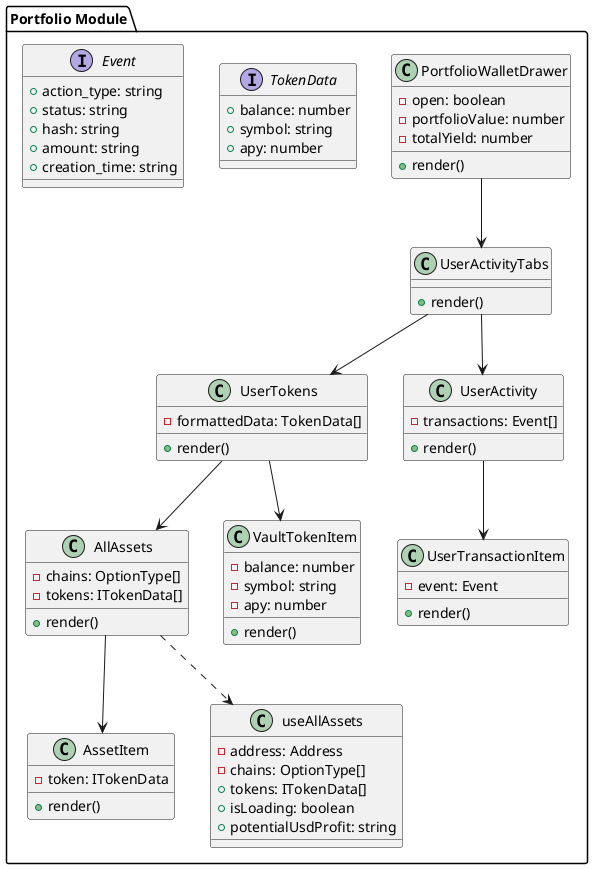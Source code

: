 @startuml

package "Portfolio Module" as portfolio {
    class PortfolioWalletDrawer {
        -open: boolean
        -portfolioValue: number
        -totalYield: number
        +render()
    }

    class UserActivityTabs {
        +render()
    }

    class UserTokens {
        -formattedData: TokenData[]
        +render()
    }

    class UserActivity {
        -transactions: Event[]
        +render()
    }

    class AllAssets {
        -chains: OptionType[]
        -tokens: ITokenData[]
        +render()
    }

    class AssetItem {
        -token: ITokenData
        +render()
    }

    class VaultTokenItem {
        -balance: number
        -symbol: string
        -apy: number
        +render()
    }

    class UserTransactionItem {
        -event: Event
        +render()
    }

    class useAllAssets {
        -address: Address
        -chains: OptionType[]
        +tokens: ITokenData[]
        +isLoading: boolean
        +potentialUsdProfit: string
    }

    interface TokenData {
        +balance: number
        +symbol: string
        +apy: number
    }

    interface Event {
        +action_type: string
        +status: string
        +hash: string
        +amount: string
        +creation_time: string
    }

    ' Dependencies
    PortfolioWalletDrawer --> UserActivityTabs
    UserActivityTabs --> UserTokens
    UserActivityTabs --> UserActivity
    UserTokens --> AllAssets
    UserTokens --> VaultTokenItem
    AllAssets --> AssetItem
    UserActivity --> UserTransactionItem
    AllAssets ..> useAllAssets
}

@enduml 